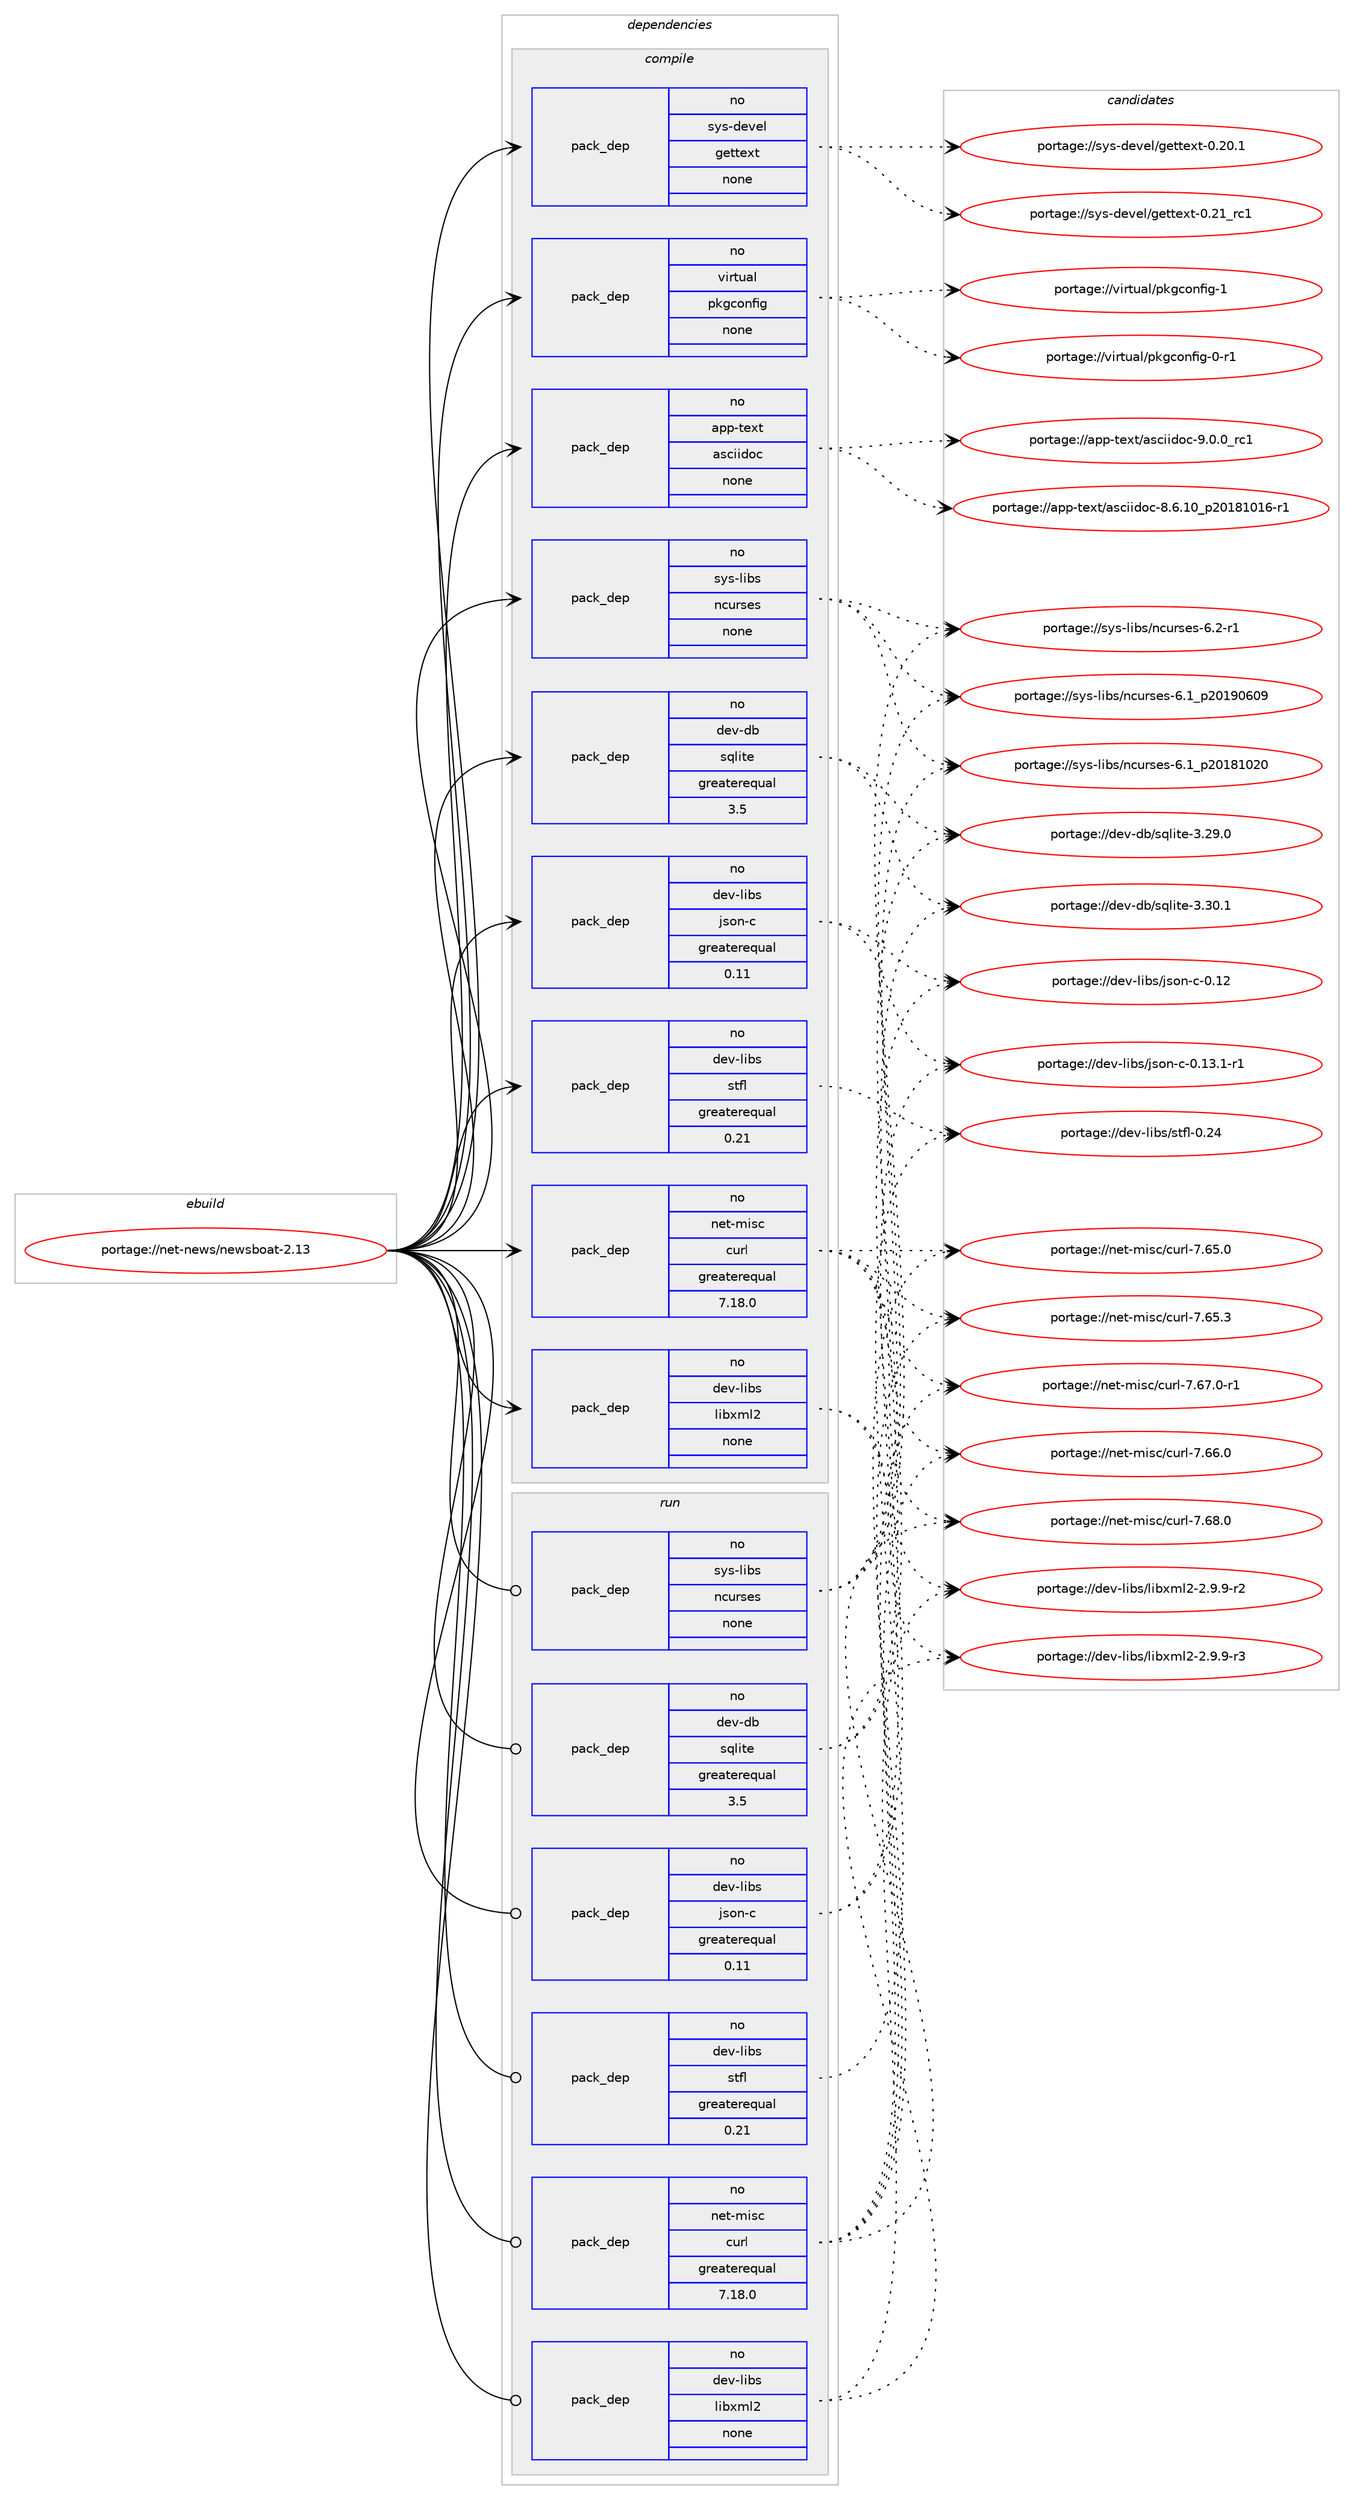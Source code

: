 digraph prolog {

# *************
# Graph options
# *************

newrank=true;
concentrate=true;
compound=true;
graph [rankdir=LR,fontname=Helvetica,fontsize=10,ranksep=1.5];#, ranksep=2.5, nodesep=0.2];
edge  [arrowhead=vee];
node  [fontname=Helvetica,fontsize=10];

# **********
# The ebuild
# **********

subgraph cluster_leftcol {
color=gray;
rank=same;
label=<<i>ebuild</i>>;
id [label="portage://net-news/newsboat-2.13", color=red, width=4, href="../net-news/newsboat-2.13.svg"];
}

# ****************
# The dependencies
# ****************

subgraph cluster_midcol {
color=gray;
label=<<i>dependencies</i>>;
subgraph cluster_compile {
fillcolor="#eeeeee";
style=filled;
label=<<i>compile</i>>;
subgraph pack90401 {
dependency115940 [label=<<TABLE BORDER="0" CELLBORDER="1" CELLSPACING="0" CELLPADDING="4" WIDTH="220"><TR><TD ROWSPAN="6" CELLPADDING="30">pack_dep</TD></TR><TR><TD WIDTH="110">no</TD></TR><TR><TD>app-text</TD></TR><TR><TD>asciidoc</TD></TR><TR><TD>none</TD></TR><TR><TD></TD></TR></TABLE>>, shape=none, color=blue];
}
id:e -> dependency115940:w [weight=20,style="solid",arrowhead="vee"];
subgraph pack90402 {
dependency115941 [label=<<TABLE BORDER="0" CELLBORDER="1" CELLSPACING="0" CELLPADDING="4" WIDTH="220"><TR><TD ROWSPAN="6" CELLPADDING="30">pack_dep</TD></TR><TR><TD WIDTH="110">no</TD></TR><TR><TD>dev-db</TD></TR><TR><TD>sqlite</TD></TR><TR><TD>greaterequal</TD></TR><TR><TD>3.5</TD></TR></TABLE>>, shape=none, color=blue];
}
id:e -> dependency115941:w [weight=20,style="solid",arrowhead="vee"];
subgraph pack90403 {
dependency115942 [label=<<TABLE BORDER="0" CELLBORDER="1" CELLSPACING="0" CELLPADDING="4" WIDTH="220"><TR><TD ROWSPAN="6" CELLPADDING="30">pack_dep</TD></TR><TR><TD WIDTH="110">no</TD></TR><TR><TD>dev-libs</TD></TR><TR><TD>json-c</TD></TR><TR><TD>greaterequal</TD></TR><TR><TD>0.11</TD></TR></TABLE>>, shape=none, color=blue];
}
id:e -> dependency115942:w [weight=20,style="solid",arrowhead="vee"];
subgraph pack90404 {
dependency115943 [label=<<TABLE BORDER="0" CELLBORDER="1" CELLSPACING="0" CELLPADDING="4" WIDTH="220"><TR><TD ROWSPAN="6" CELLPADDING="30">pack_dep</TD></TR><TR><TD WIDTH="110">no</TD></TR><TR><TD>dev-libs</TD></TR><TR><TD>libxml2</TD></TR><TR><TD>none</TD></TR><TR><TD></TD></TR></TABLE>>, shape=none, color=blue];
}
id:e -> dependency115943:w [weight=20,style="solid",arrowhead="vee"];
subgraph pack90405 {
dependency115944 [label=<<TABLE BORDER="0" CELLBORDER="1" CELLSPACING="0" CELLPADDING="4" WIDTH="220"><TR><TD ROWSPAN="6" CELLPADDING="30">pack_dep</TD></TR><TR><TD WIDTH="110">no</TD></TR><TR><TD>dev-libs</TD></TR><TR><TD>stfl</TD></TR><TR><TD>greaterequal</TD></TR><TR><TD>0.21</TD></TR></TABLE>>, shape=none, color=blue];
}
id:e -> dependency115944:w [weight=20,style="solid",arrowhead="vee"];
subgraph pack90406 {
dependency115945 [label=<<TABLE BORDER="0" CELLBORDER="1" CELLSPACING="0" CELLPADDING="4" WIDTH="220"><TR><TD ROWSPAN="6" CELLPADDING="30">pack_dep</TD></TR><TR><TD WIDTH="110">no</TD></TR><TR><TD>net-misc</TD></TR><TR><TD>curl</TD></TR><TR><TD>greaterequal</TD></TR><TR><TD>7.18.0</TD></TR></TABLE>>, shape=none, color=blue];
}
id:e -> dependency115945:w [weight=20,style="solid",arrowhead="vee"];
subgraph pack90407 {
dependency115946 [label=<<TABLE BORDER="0" CELLBORDER="1" CELLSPACING="0" CELLPADDING="4" WIDTH="220"><TR><TD ROWSPAN="6" CELLPADDING="30">pack_dep</TD></TR><TR><TD WIDTH="110">no</TD></TR><TR><TD>sys-devel</TD></TR><TR><TD>gettext</TD></TR><TR><TD>none</TD></TR><TR><TD></TD></TR></TABLE>>, shape=none, color=blue];
}
id:e -> dependency115946:w [weight=20,style="solid",arrowhead="vee"];
subgraph pack90408 {
dependency115947 [label=<<TABLE BORDER="0" CELLBORDER="1" CELLSPACING="0" CELLPADDING="4" WIDTH="220"><TR><TD ROWSPAN="6" CELLPADDING="30">pack_dep</TD></TR><TR><TD WIDTH="110">no</TD></TR><TR><TD>sys-libs</TD></TR><TR><TD>ncurses</TD></TR><TR><TD>none</TD></TR><TR><TD></TD></TR></TABLE>>, shape=none, color=blue];
}
id:e -> dependency115947:w [weight=20,style="solid",arrowhead="vee"];
subgraph pack90409 {
dependency115948 [label=<<TABLE BORDER="0" CELLBORDER="1" CELLSPACING="0" CELLPADDING="4" WIDTH="220"><TR><TD ROWSPAN="6" CELLPADDING="30">pack_dep</TD></TR><TR><TD WIDTH="110">no</TD></TR><TR><TD>virtual</TD></TR><TR><TD>pkgconfig</TD></TR><TR><TD>none</TD></TR><TR><TD></TD></TR></TABLE>>, shape=none, color=blue];
}
id:e -> dependency115948:w [weight=20,style="solid",arrowhead="vee"];
}
subgraph cluster_compileandrun {
fillcolor="#eeeeee";
style=filled;
label=<<i>compile and run</i>>;
}
subgraph cluster_run {
fillcolor="#eeeeee";
style=filled;
label=<<i>run</i>>;
subgraph pack90410 {
dependency115949 [label=<<TABLE BORDER="0" CELLBORDER="1" CELLSPACING="0" CELLPADDING="4" WIDTH="220"><TR><TD ROWSPAN="6" CELLPADDING="30">pack_dep</TD></TR><TR><TD WIDTH="110">no</TD></TR><TR><TD>dev-db</TD></TR><TR><TD>sqlite</TD></TR><TR><TD>greaterequal</TD></TR><TR><TD>3.5</TD></TR></TABLE>>, shape=none, color=blue];
}
id:e -> dependency115949:w [weight=20,style="solid",arrowhead="odot"];
subgraph pack90411 {
dependency115950 [label=<<TABLE BORDER="0" CELLBORDER="1" CELLSPACING="0" CELLPADDING="4" WIDTH="220"><TR><TD ROWSPAN="6" CELLPADDING="30">pack_dep</TD></TR><TR><TD WIDTH="110">no</TD></TR><TR><TD>dev-libs</TD></TR><TR><TD>json-c</TD></TR><TR><TD>greaterequal</TD></TR><TR><TD>0.11</TD></TR></TABLE>>, shape=none, color=blue];
}
id:e -> dependency115950:w [weight=20,style="solid",arrowhead="odot"];
subgraph pack90412 {
dependency115951 [label=<<TABLE BORDER="0" CELLBORDER="1" CELLSPACING="0" CELLPADDING="4" WIDTH="220"><TR><TD ROWSPAN="6" CELLPADDING="30">pack_dep</TD></TR><TR><TD WIDTH="110">no</TD></TR><TR><TD>dev-libs</TD></TR><TR><TD>libxml2</TD></TR><TR><TD>none</TD></TR><TR><TD></TD></TR></TABLE>>, shape=none, color=blue];
}
id:e -> dependency115951:w [weight=20,style="solid",arrowhead="odot"];
subgraph pack90413 {
dependency115952 [label=<<TABLE BORDER="0" CELLBORDER="1" CELLSPACING="0" CELLPADDING="4" WIDTH="220"><TR><TD ROWSPAN="6" CELLPADDING="30">pack_dep</TD></TR><TR><TD WIDTH="110">no</TD></TR><TR><TD>dev-libs</TD></TR><TR><TD>stfl</TD></TR><TR><TD>greaterequal</TD></TR><TR><TD>0.21</TD></TR></TABLE>>, shape=none, color=blue];
}
id:e -> dependency115952:w [weight=20,style="solid",arrowhead="odot"];
subgraph pack90414 {
dependency115953 [label=<<TABLE BORDER="0" CELLBORDER="1" CELLSPACING="0" CELLPADDING="4" WIDTH="220"><TR><TD ROWSPAN="6" CELLPADDING="30">pack_dep</TD></TR><TR><TD WIDTH="110">no</TD></TR><TR><TD>net-misc</TD></TR><TR><TD>curl</TD></TR><TR><TD>greaterequal</TD></TR><TR><TD>7.18.0</TD></TR></TABLE>>, shape=none, color=blue];
}
id:e -> dependency115953:w [weight=20,style="solid",arrowhead="odot"];
subgraph pack90415 {
dependency115954 [label=<<TABLE BORDER="0" CELLBORDER="1" CELLSPACING="0" CELLPADDING="4" WIDTH="220"><TR><TD ROWSPAN="6" CELLPADDING="30">pack_dep</TD></TR><TR><TD WIDTH="110">no</TD></TR><TR><TD>sys-libs</TD></TR><TR><TD>ncurses</TD></TR><TR><TD>none</TD></TR><TR><TD></TD></TR></TABLE>>, shape=none, color=blue];
}
id:e -> dependency115954:w [weight=20,style="solid",arrowhead="odot"];
}
}

# **************
# The candidates
# **************

subgraph cluster_choices {
rank=same;
color=gray;
label=<<i>candidates</i>>;

subgraph choice90401 {
color=black;
nodesep=1;
choice971121124511610112011647971159910510510011199455746484648951149949 [label="portage://app-text/asciidoc-9.0.0_rc1", color=red, width=4,href="../app-text/asciidoc-9.0.0_rc1.svg"];
choice971121124511610112011647971159910510510011199455646544649489511250484956494849544511449 [label="portage://app-text/asciidoc-8.6.10_p20181016-r1", color=red, width=4,href="../app-text/asciidoc-8.6.10_p20181016-r1.svg"];
dependency115940:e -> choice971121124511610112011647971159910510510011199455746484648951149949:w [style=dotted,weight="100"];
dependency115940:e -> choice971121124511610112011647971159910510510011199455646544649489511250484956494849544511449:w [style=dotted,weight="100"];
}
subgraph choice90402 {
color=black;
nodesep=1;
choice10010111845100984711511310810511610145514651484649 [label="portage://dev-db/sqlite-3.30.1", color=red, width=4,href="../dev-db/sqlite-3.30.1.svg"];
choice10010111845100984711511310810511610145514650574648 [label="portage://dev-db/sqlite-3.29.0", color=red, width=4,href="../dev-db/sqlite-3.29.0.svg"];
dependency115941:e -> choice10010111845100984711511310810511610145514651484649:w [style=dotted,weight="100"];
dependency115941:e -> choice10010111845100984711511310810511610145514650574648:w [style=dotted,weight="100"];
}
subgraph choice90403 {
color=black;
nodesep=1;
choice1001011184510810598115471061151111104599454846495146494511449 [label="portage://dev-libs/json-c-0.13.1-r1", color=red, width=4,href="../dev-libs/json-c-0.13.1-r1.svg"];
choice10010111845108105981154710611511111045994548464950 [label="portage://dev-libs/json-c-0.12", color=red, width=4,href="../dev-libs/json-c-0.12.svg"];
dependency115942:e -> choice1001011184510810598115471061151111104599454846495146494511449:w [style=dotted,weight="100"];
dependency115942:e -> choice10010111845108105981154710611511111045994548464950:w [style=dotted,weight="100"];
}
subgraph choice90404 {
color=black;
nodesep=1;
choice10010111845108105981154710810598120109108504550465746574511451 [label="portage://dev-libs/libxml2-2.9.9-r3", color=red, width=4,href="../dev-libs/libxml2-2.9.9-r3.svg"];
choice10010111845108105981154710810598120109108504550465746574511450 [label="portage://dev-libs/libxml2-2.9.9-r2", color=red, width=4,href="../dev-libs/libxml2-2.9.9-r2.svg"];
dependency115943:e -> choice10010111845108105981154710810598120109108504550465746574511451:w [style=dotted,weight="100"];
dependency115943:e -> choice10010111845108105981154710810598120109108504550465746574511450:w [style=dotted,weight="100"];
}
subgraph choice90405 {
color=black;
nodesep=1;
choice1001011184510810598115471151161021084548465052 [label="portage://dev-libs/stfl-0.24", color=red, width=4,href="../dev-libs/stfl-0.24.svg"];
dependency115944:e -> choice1001011184510810598115471151161021084548465052:w [style=dotted,weight="100"];
}
subgraph choice90406 {
color=black;
nodesep=1;
choice1101011164510910511599479911711410845554654564648 [label="portage://net-misc/curl-7.68.0", color=red, width=4,href="../net-misc/curl-7.68.0.svg"];
choice11010111645109105115994799117114108455546545546484511449 [label="portage://net-misc/curl-7.67.0-r1", color=red, width=4,href="../net-misc/curl-7.67.0-r1.svg"];
choice1101011164510910511599479911711410845554654544648 [label="portage://net-misc/curl-7.66.0", color=red, width=4,href="../net-misc/curl-7.66.0.svg"];
choice1101011164510910511599479911711410845554654534651 [label="portage://net-misc/curl-7.65.3", color=red, width=4,href="../net-misc/curl-7.65.3.svg"];
choice1101011164510910511599479911711410845554654534648 [label="portage://net-misc/curl-7.65.0", color=red, width=4,href="../net-misc/curl-7.65.0.svg"];
dependency115945:e -> choice1101011164510910511599479911711410845554654564648:w [style=dotted,weight="100"];
dependency115945:e -> choice11010111645109105115994799117114108455546545546484511449:w [style=dotted,weight="100"];
dependency115945:e -> choice1101011164510910511599479911711410845554654544648:w [style=dotted,weight="100"];
dependency115945:e -> choice1101011164510910511599479911711410845554654534651:w [style=dotted,weight="100"];
dependency115945:e -> choice1101011164510910511599479911711410845554654534648:w [style=dotted,weight="100"];
}
subgraph choice90407 {
color=black;
nodesep=1;
choice11512111545100101118101108471031011161161011201164548465049951149949 [label="portage://sys-devel/gettext-0.21_rc1", color=red, width=4,href="../sys-devel/gettext-0.21_rc1.svg"];
choice115121115451001011181011084710310111611610112011645484650484649 [label="portage://sys-devel/gettext-0.20.1", color=red, width=4,href="../sys-devel/gettext-0.20.1.svg"];
dependency115946:e -> choice11512111545100101118101108471031011161161011201164548465049951149949:w [style=dotted,weight="100"];
dependency115946:e -> choice115121115451001011181011084710310111611610112011645484650484649:w [style=dotted,weight="100"];
}
subgraph choice90408 {
color=black;
nodesep=1;
choice11512111545108105981154711099117114115101115455446504511449 [label="portage://sys-libs/ncurses-6.2-r1", color=red, width=4,href="../sys-libs/ncurses-6.2-r1.svg"];
choice1151211154510810598115471109911711411510111545544649951125048495748544857 [label="portage://sys-libs/ncurses-6.1_p20190609", color=red, width=4,href="../sys-libs/ncurses-6.1_p20190609.svg"];
choice1151211154510810598115471109911711411510111545544649951125048495649485048 [label="portage://sys-libs/ncurses-6.1_p20181020", color=red, width=4,href="../sys-libs/ncurses-6.1_p20181020.svg"];
dependency115947:e -> choice11512111545108105981154711099117114115101115455446504511449:w [style=dotted,weight="100"];
dependency115947:e -> choice1151211154510810598115471109911711411510111545544649951125048495748544857:w [style=dotted,weight="100"];
dependency115947:e -> choice1151211154510810598115471109911711411510111545544649951125048495649485048:w [style=dotted,weight="100"];
}
subgraph choice90409 {
color=black;
nodesep=1;
choice1181051141161179710847112107103991111101021051034549 [label="portage://virtual/pkgconfig-1", color=red, width=4,href="../virtual/pkgconfig-1.svg"];
choice11810511411611797108471121071039911111010210510345484511449 [label="portage://virtual/pkgconfig-0-r1", color=red, width=4,href="../virtual/pkgconfig-0-r1.svg"];
dependency115948:e -> choice1181051141161179710847112107103991111101021051034549:w [style=dotted,weight="100"];
dependency115948:e -> choice11810511411611797108471121071039911111010210510345484511449:w [style=dotted,weight="100"];
}
subgraph choice90410 {
color=black;
nodesep=1;
choice10010111845100984711511310810511610145514651484649 [label="portage://dev-db/sqlite-3.30.1", color=red, width=4,href="../dev-db/sqlite-3.30.1.svg"];
choice10010111845100984711511310810511610145514650574648 [label="portage://dev-db/sqlite-3.29.0", color=red, width=4,href="../dev-db/sqlite-3.29.0.svg"];
dependency115949:e -> choice10010111845100984711511310810511610145514651484649:w [style=dotted,weight="100"];
dependency115949:e -> choice10010111845100984711511310810511610145514650574648:w [style=dotted,weight="100"];
}
subgraph choice90411 {
color=black;
nodesep=1;
choice1001011184510810598115471061151111104599454846495146494511449 [label="portage://dev-libs/json-c-0.13.1-r1", color=red, width=4,href="../dev-libs/json-c-0.13.1-r1.svg"];
choice10010111845108105981154710611511111045994548464950 [label="portage://dev-libs/json-c-0.12", color=red, width=4,href="../dev-libs/json-c-0.12.svg"];
dependency115950:e -> choice1001011184510810598115471061151111104599454846495146494511449:w [style=dotted,weight="100"];
dependency115950:e -> choice10010111845108105981154710611511111045994548464950:w [style=dotted,weight="100"];
}
subgraph choice90412 {
color=black;
nodesep=1;
choice10010111845108105981154710810598120109108504550465746574511451 [label="portage://dev-libs/libxml2-2.9.9-r3", color=red, width=4,href="../dev-libs/libxml2-2.9.9-r3.svg"];
choice10010111845108105981154710810598120109108504550465746574511450 [label="portage://dev-libs/libxml2-2.9.9-r2", color=red, width=4,href="../dev-libs/libxml2-2.9.9-r2.svg"];
dependency115951:e -> choice10010111845108105981154710810598120109108504550465746574511451:w [style=dotted,weight="100"];
dependency115951:e -> choice10010111845108105981154710810598120109108504550465746574511450:w [style=dotted,weight="100"];
}
subgraph choice90413 {
color=black;
nodesep=1;
choice1001011184510810598115471151161021084548465052 [label="portage://dev-libs/stfl-0.24", color=red, width=4,href="../dev-libs/stfl-0.24.svg"];
dependency115952:e -> choice1001011184510810598115471151161021084548465052:w [style=dotted,weight="100"];
}
subgraph choice90414 {
color=black;
nodesep=1;
choice1101011164510910511599479911711410845554654564648 [label="portage://net-misc/curl-7.68.0", color=red, width=4,href="../net-misc/curl-7.68.0.svg"];
choice11010111645109105115994799117114108455546545546484511449 [label="portage://net-misc/curl-7.67.0-r1", color=red, width=4,href="../net-misc/curl-7.67.0-r1.svg"];
choice1101011164510910511599479911711410845554654544648 [label="portage://net-misc/curl-7.66.0", color=red, width=4,href="../net-misc/curl-7.66.0.svg"];
choice1101011164510910511599479911711410845554654534651 [label="portage://net-misc/curl-7.65.3", color=red, width=4,href="../net-misc/curl-7.65.3.svg"];
choice1101011164510910511599479911711410845554654534648 [label="portage://net-misc/curl-7.65.0", color=red, width=4,href="../net-misc/curl-7.65.0.svg"];
dependency115953:e -> choice1101011164510910511599479911711410845554654564648:w [style=dotted,weight="100"];
dependency115953:e -> choice11010111645109105115994799117114108455546545546484511449:w [style=dotted,weight="100"];
dependency115953:e -> choice1101011164510910511599479911711410845554654544648:w [style=dotted,weight="100"];
dependency115953:e -> choice1101011164510910511599479911711410845554654534651:w [style=dotted,weight="100"];
dependency115953:e -> choice1101011164510910511599479911711410845554654534648:w [style=dotted,weight="100"];
}
subgraph choice90415 {
color=black;
nodesep=1;
choice11512111545108105981154711099117114115101115455446504511449 [label="portage://sys-libs/ncurses-6.2-r1", color=red, width=4,href="../sys-libs/ncurses-6.2-r1.svg"];
choice1151211154510810598115471109911711411510111545544649951125048495748544857 [label="portage://sys-libs/ncurses-6.1_p20190609", color=red, width=4,href="../sys-libs/ncurses-6.1_p20190609.svg"];
choice1151211154510810598115471109911711411510111545544649951125048495649485048 [label="portage://sys-libs/ncurses-6.1_p20181020", color=red, width=4,href="../sys-libs/ncurses-6.1_p20181020.svg"];
dependency115954:e -> choice11512111545108105981154711099117114115101115455446504511449:w [style=dotted,weight="100"];
dependency115954:e -> choice1151211154510810598115471109911711411510111545544649951125048495748544857:w [style=dotted,weight="100"];
dependency115954:e -> choice1151211154510810598115471109911711411510111545544649951125048495649485048:w [style=dotted,weight="100"];
}
}

}
